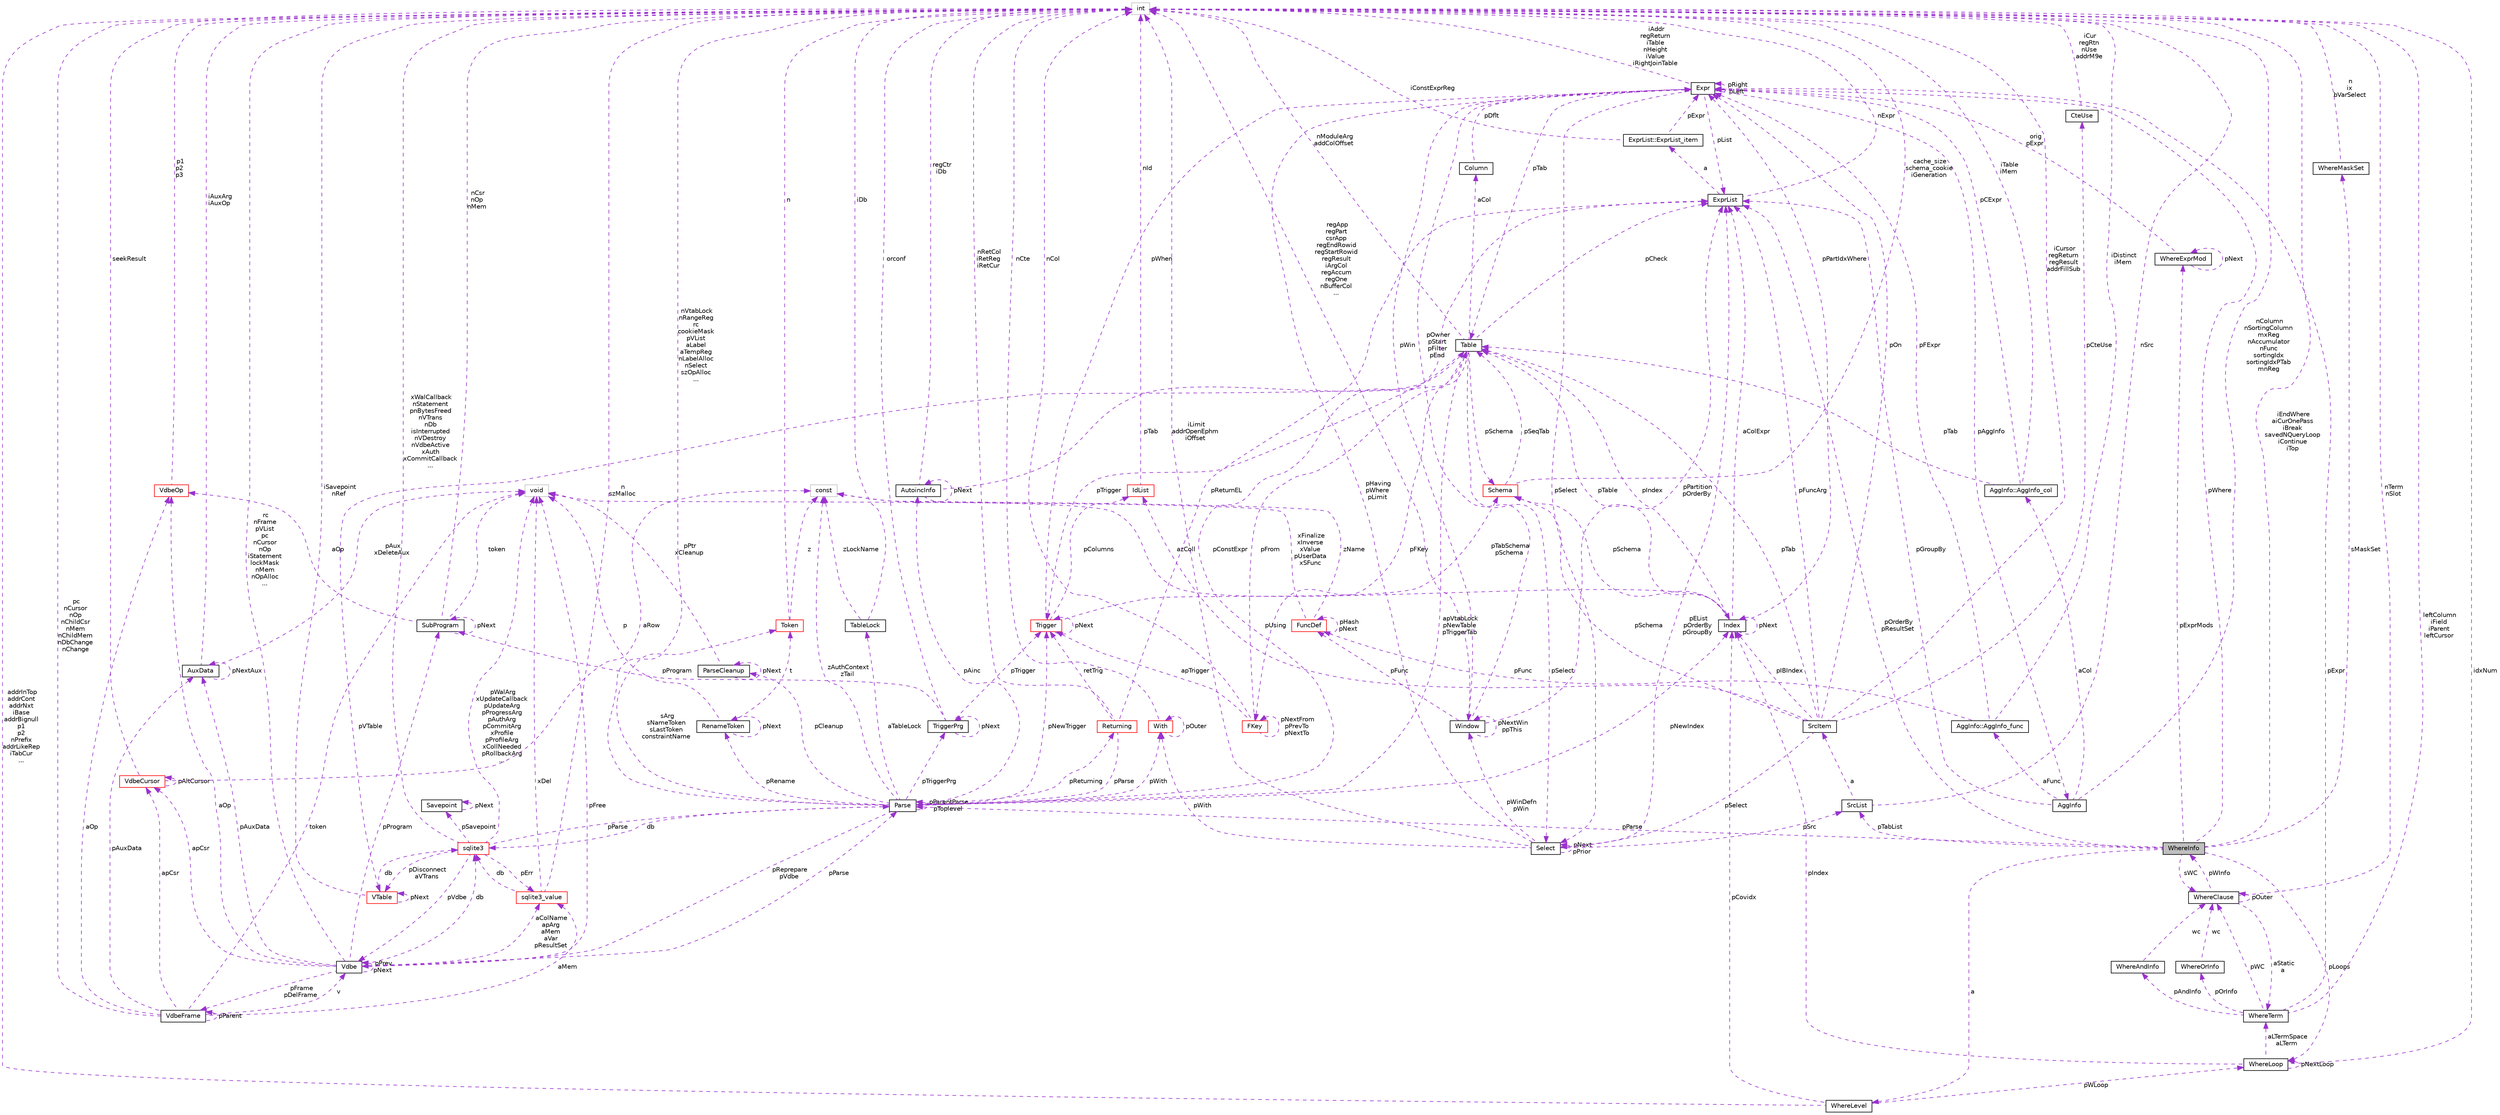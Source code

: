 digraph "WhereInfo"
{
 // LATEX_PDF_SIZE
  edge [fontname="Helvetica",fontsize="10",labelfontname="Helvetica",labelfontsize="10"];
  node [fontname="Helvetica",fontsize="10",shape=record];
  Node1 [label="WhereInfo",height=0.2,width=0.4,color="black", fillcolor="grey75", style="filled", fontcolor="black",tooltip=" "];
  Node2 -> Node1 [dir="back",color="darkorchid3",fontsize="10",style="dashed",label=" pWhere" ];
  Node2 [label="Expr",height=0.2,width=0.4,color="black", fillcolor="white", style="filled",URL="$structExpr.html",tooltip=" "];
  Node3 -> Node2 [dir="back",color="darkorchid3",fontsize="10",style="dashed",label=" pAggInfo" ];
  Node3 [label="AggInfo",height=0.2,width=0.4,color="black", fillcolor="white", style="filled",URL="$structAggInfo.html",tooltip=" "];
  Node4 -> Node3 [dir="back",color="darkorchid3",fontsize="10",style="dashed",label=" aCol" ];
  Node4 [label="AggInfo::AggInfo_col",height=0.2,width=0.4,color="black", fillcolor="white", style="filled",URL="$structAggInfo_1_1AggInfo__col.html",tooltip=" "];
  Node2 -> Node4 [dir="back",color="darkorchid3",fontsize="10",style="dashed",label=" pCExpr" ];
  Node5 -> Node4 [dir="back",color="darkorchid3",fontsize="10",style="dashed",label=" iTable\niMem" ];
  Node5 [label="int",height=0.2,width=0.4,color="grey75", fillcolor="white", style="filled",tooltip=" "];
  Node6 -> Node4 [dir="back",color="darkorchid3",fontsize="10",style="dashed",label=" pTab" ];
  Node6 [label="Table",height=0.2,width=0.4,color="black", fillcolor="white", style="filled",URL="$structTable.html",tooltip=" "];
  Node7 -> Node6 [dir="back",color="darkorchid3",fontsize="10",style="dashed",label=" pSchema" ];
  Node7 [label="Schema",height=0.2,width=0.4,color="red", fillcolor="white", style="filled",URL="$structSchema.html",tooltip=" "];
  Node5 -> Node7 [dir="back",color="darkorchid3",fontsize="10",style="dashed",label=" cache_size\nschema_cookie\niGeneration" ];
  Node6 -> Node7 [dir="back",color="darkorchid3",fontsize="10",style="dashed",label=" pSeqTab" ];
  Node13 -> Node6 [dir="back",color="darkorchid3",fontsize="10",style="dashed",label=" aCol" ];
  Node13 [label="Column",height=0.2,width=0.4,color="black", fillcolor="white", style="filled",URL="$structColumn.html",tooltip=" "];
  Node2 -> Node13 [dir="back",color="darkorchid3",fontsize="10",style="dashed",label=" pDflt" ];
  Node14 -> Node6 [dir="back",color="darkorchid3",fontsize="10",style="dashed",label=" pFKey" ];
  Node14 [label="FKey",height=0.2,width=0.4,color="red", fillcolor="white", style="filled",URL="$structFKey.html",tooltip=" "];
  Node14 -> Node14 [dir="back",color="darkorchid3",fontsize="10",style="dashed",label=" pNextFrom\npPrevTo\npNextTo" ];
  Node5 -> Node14 [dir="back",color="darkorchid3",fontsize="10",style="dashed",label=" nCol" ];
  Node6 -> Node14 [dir="back",color="darkorchid3",fontsize="10",style="dashed",label=" pFrom" ];
  Node16 -> Node14 [dir="back",color="darkorchid3",fontsize="10",style="dashed",label=" apTrigger" ];
  Node16 [label="Trigger",height=0.2,width=0.4,color="red", fillcolor="white", style="filled",URL="$structTrigger.html",tooltip=" "];
  Node7 -> Node16 [dir="back",color="darkorchid3",fontsize="10",style="dashed",label=" pTabSchema\npSchema" ];
  Node2 -> Node16 [dir="back",color="darkorchid3",fontsize="10",style="dashed",label=" pWhen" ];
  Node18 -> Node16 [dir="back",color="darkorchid3",fontsize="10",style="dashed",label=" pColumns" ];
  Node18 [label="IdList",height=0.2,width=0.4,color="red", fillcolor="white", style="filled",URL="$structIdList.html",tooltip=" "];
  Node5 -> Node18 [dir="back",color="darkorchid3",fontsize="10",style="dashed",label=" nId" ];
  Node16 -> Node16 [dir="back",color="darkorchid3",fontsize="10",style="dashed",label=" pNext" ];
  Node33 -> Node6 [dir="back",color="darkorchid3",fontsize="10",style="dashed",label=" pVTable" ];
  Node33 [label="VTable",height=0.2,width=0.4,color="red", fillcolor="white", style="filled",URL="$structVTable.html",tooltip=" "];
  Node34 -> Node33 [dir="back",color="darkorchid3",fontsize="10",style="dashed",label=" db" ];
  Node34 [label="sqlite3",height=0.2,width=0.4,color="red", fillcolor="white", style="filled",URL="$structsqlite3.html",tooltip=" "];
  Node35 -> Node34 [dir="back",color="darkorchid3",fontsize="10",style="dashed",label=" pVdbe" ];
  Node35 [label="Vdbe",height=0.2,width=0.4,color="black", fillcolor="white", style="filled",URL="$structVdbe.html",tooltip=" "];
  Node35 -> Node35 [dir="back",color="darkorchid3",fontsize="10",style="dashed",label=" pPrev\npNext" ];
  Node34 -> Node35 [dir="back",color="darkorchid3",fontsize="10",style="dashed",label=" db" ];
  Node11 -> Node35 [dir="back",color="darkorchid3",fontsize="10",style="dashed",label=" pFree" ];
  Node11 [label="void",height=0.2,width=0.4,color="grey75", fillcolor="white", style="filled",tooltip=" "];
  Node36 -> Node35 [dir="back",color="darkorchid3",fontsize="10",style="dashed",label=" aColName\napArg\naMem\naVar\npResultSet" ];
  Node36 [label="sqlite3_value",height=0.2,width=0.4,color="red", fillcolor="white", style="filled",URL="$structsqlite3__value.html",tooltip=" "];
  Node34 -> Node36 [dir="back",color="darkorchid3",fontsize="10",style="dashed",label=" db" ];
  Node11 -> Node36 [dir="back",color="darkorchid3",fontsize="10",style="dashed",label=" xDel" ];
  Node5 -> Node36 [dir="back",color="darkorchid3",fontsize="10",style="dashed",label=" n\nszMalloc" ];
  Node38 -> Node35 [dir="back",color="darkorchid3",fontsize="10",style="dashed",label=" pFrame\npDelFrame" ];
  Node38 [label="VdbeFrame",height=0.2,width=0.4,color="black", fillcolor="white", style="filled",URL="$structVdbeFrame.html",tooltip=" "];
  Node35 -> Node38 [dir="back",color="darkorchid3",fontsize="10",style="dashed",label=" v" ];
  Node11 -> Node38 [dir="back",color="darkorchid3",fontsize="10",style="dashed",label=" token" ];
  Node36 -> Node38 [dir="back",color="darkorchid3",fontsize="10",style="dashed",label=" aMem" ];
  Node38 -> Node38 [dir="back",color="darkorchid3",fontsize="10",style="dashed",label=" pParent" ];
  Node5 -> Node38 [dir="back",color="darkorchid3",fontsize="10",style="dashed",label=" pc\nnCursor\nnOp\nnChildCsr\nnMem\nnChildMem\nnDbChange\nnChange" ];
  Node39 -> Node38 [dir="back",color="darkorchid3",fontsize="10",style="dashed",label=" pAuxData" ];
  Node39 [label="AuxData",height=0.2,width=0.4,color="black", fillcolor="white", style="filled",URL="$structAuxData.html",tooltip=" "];
  Node11 -> Node39 [dir="back",color="darkorchid3",fontsize="10",style="dashed",label=" pAux\nxDeleteAux" ];
  Node5 -> Node39 [dir="back",color="darkorchid3",fontsize="10",style="dashed",label=" iAuxArg\niAuxOp" ];
  Node39 -> Node39 [dir="back",color="darkorchid3",fontsize="10",style="dashed",label=" pNextAux" ];
  Node40 -> Node38 [dir="back",color="darkorchid3",fontsize="10",style="dashed",label=" apCsr" ];
  Node40 [label="VdbeCursor",height=0.2,width=0.4,color="red", fillcolor="white", style="filled",URL="$structVdbeCursor.html",tooltip=" "];
  Node5 -> Node40 [dir="back",color="darkorchid3",fontsize="10",style="dashed",label=" seekResult" ];
  Node40 -> Node40 [dir="back",color="darkorchid3",fontsize="10",style="dashed",label=" pAltCursor" ];
  Node12 -> Node40 [dir="back",color="darkorchid3",fontsize="10",style="dashed",label=" aRow" ];
  Node12 [label="const",height=0.2,width=0.4,color="grey75", fillcolor="white", style="filled",tooltip=" "];
  Node73 -> Node38 [dir="back",color="darkorchid3",fontsize="10",style="dashed",label=" aOp" ];
  Node73 [label="VdbeOp",height=0.2,width=0.4,color="red", fillcolor="white", style="filled",URL="$structVdbeOp.html",tooltip=" "];
  Node5 -> Node73 [dir="back",color="darkorchid3",fontsize="10",style="dashed",label=" p1\np2\np3" ];
  Node5 -> Node35 [dir="back",color="darkorchid3",fontsize="10",style="dashed",label=" rc\nnFrame\npVList\npc\nnCursor\nnOp\niStatement\nlockMask\nnMem\nnOpAlloc\n..." ];
  Node39 -> Node35 [dir="back",color="darkorchid3",fontsize="10",style="dashed",label=" pAuxData" ];
  Node75 -> Node35 [dir="back",color="darkorchid3",fontsize="10",style="dashed",label=" pProgram" ];
  Node75 [label="SubProgram",height=0.2,width=0.4,color="black", fillcolor="white", style="filled",URL="$structSubProgram.html",tooltip=" "];
  Node11 -> Node75 [dir="back",color="darkorchid3",fontsize="10",style="dashed",label=" token" ];
  Node5 -> Node75 [dir="back",color="darkorchid3",fontsize="10",style="dashed",label=" nCsr\nnOp\nnMem" ];
  Node75 -> Node75 [dir="back",color="darkorchid3",fontsize="10",style="dashed",label=" pNext" ];
  Node73 -> Node75 [dir="back",color="darkorchid3",fontsize="10",style="dashed",label=" aOp" ];
  Node40 -> Node35 [dir="back",color="darkorchid3",fontsize="10",style="dashed",label=" apCsr" ];
  Node78 -> Node35 [dir="back",color="darkorchid3",fontsize="10",style="dashed",label=" pParse" ];
  Node78 [label="Parse",height=0.2,width=0.4,color="black", fillcolor="white", style="filled",URL="$structParse.html",tooltip=" "];
  Node35 -> Node78 [dir="back",color="darkorchid3",fontsize="10",style="dashed",label=" pReprepare\npVdbe" ];
  Node34 -> Node78 [dir="back",color="darkorchid3",fontsize="10",style="dashed",label=" db" ];
  Node79 -> Node78 [dir="back",color="darkorchid3",fontsize="10",style="dashed",label=" pCleanup" ];
  Node79 [label="ParseCleanup",height=0.2,width=0.4,color="black", fillcolor="white", style="filled",URL="$structParseCleanup.html",tooltip=" "];
  Node79 -> Node79 [dir="back",color="darkorchid3",fontsize="10",style="dashed",label=" pNext" ];
  Node11 -> Node79 [dir="back",color="darkorchid3",fontsize="10",style="dashed",label=" pPtr\nxCleanup" ];
  Node80 -> Node78 [dir="back",color="darkorchid3",fontsize="10",style="dashed",label=" aTableLock" ];
  Node80 [label="TableLock",height=0.2,width=0.4,color="black", fillcolor="white", style="filled",URL="$structTableLock.html",tooltip=" "];
  Node5 -> Node80 [dir="back",color="darkorchid3",fontsize="10",style="dashed",label=" iDb" ];
  Node12 -> Node80 [dir="back",color="darkorchid3",fontsize="10",style="dashed",label=" zLockName" ];
  Node81 -> Node78 [dir="back",color="darkorchid3",fontsize="10",style="dashed",label=" sArg\nsNameToken\nsLastToken\nconstraintName" ];
  Node81 [label="Token",height=0.2,width=0.4,color="red", fillcolor="white", style="filled",URL="$classToken.html",tooltip=" "];
  Node5 -> Node81 [dir="back",color="darkorchid3",fontsize="10",style="dashed",label=" n" ];
  Node12 -> Node81 [dir="back",color="darkorchid3",fontsize="10",style="dashed",label=" z" ];
  Node21 -> Node78 [dir="back",color="darkorchid3",fontsize="10",style="dashed",label=" pWith" ];
  Node21 [label="With",height=0.2,width=0.4,color="red", fillcolor="white", style="filled",URL="$structWith.html",tooltip=" "];
  Node21 -> Node21 [dir="back",color="darkorchid3",fontsize="10",style="dashed",label=" pOuter" ];
  Node5 -> Node21 [dir="back",color="darkorchid3",fontsize="10",style="dashed",label=" nCte" ];
  Node5 -> Node78 [dir="back",color="darkorchid3",fontsize="10",style="dashed",label=" nVtabLock\nnRangeReg\nrc\ncookieMask\npVList\naLabel\naTempReg\nnLabelAlloc\nnSelect\nszOpAlloc\n..." ];
  Node6 -> Node78 [dir="back",color="darkorchid3",fontsize="10",style="dashed",label=" apVtabLock\npNewTable\npTriggerTab" ];
  Node16 -> Node78 [dir="back",color="darkorchid3",fontsize="10",style="dashed",label=" pNewTrigger" ];
  Node95 -> Node78 [dir="back",color="darkorchid3",fontsize="10",style="dashed",label=" pTriggerPrg" ];
  Node95 [label="TriggerPrg",height=0.2,width=0.4,color="black", fillcolor="white", style="filled",URL="$structTriggerPrg.html",tooltip=" "];
  Node5 -> Node95 [dir="back",color="darkorchid3",fontsize="10",style="dashed",label=" orconf" ];
  Node75 -> Node95 [dir="back",color="darkorchid3",fontsize="10",style="dashed",label=" pProgram" ];
  Node16 -> Node95 [dir="back",color="darkorchid3",fontsize="10",style="dashed",label=" pTrigger" ];
  Node95 -> Node95 [dir="back",color="darkorchid3",fontsize="10",style="dashed",label=" pNext" ];
  Node96 -> Node78 [dir="back",color="darkorchid3",fontsize="10",style="dashed",label=" pRename" ];
  Node96 [label="RenameToken",height=0.2,width=0.4,color="black", fillcolor="white", style="filled",URL="$structRenameToken.html",tooltip=" "];
  Node81 -> Node96 [dir="back",color="darkorchid3",fontsize="10",style="dashed",label=" t" ];
  Node11 -> Node96 [dir="back",color="darkorchid3",fontsize="10",style="dashed",label=" p" ];
  Node96 -> Node96 [dir="back",color="darkorchid3",fontsize="10",style="dashed",label=" pNext" ];
  Node28 -> Node78 [dir="back",color="darkorchid3",fontsize="10",style="dashed",label=" pNewIndex" ];
  Node28 [label="Index",height=0.2,width=0.4,color="black", fillcolor="white", style="filled",URL="$structIndex.html",tooltip=" "];
  Node7 -> Node28 [dir="back",color="darkorchid3",fontsize="10",style="dashed",label=" pSchema" ];
  Node2 -> Node28 [dir="back",color="darkorchid3",fontsize="10",style="dashed",label=" pPartIdxWhere" ];
  Node6 -> Node28 [dir="back",color="darkorchid3",fontsize="10",style="dashed",label=" pTable" ];
  Node24 -> Node28 [dir="back",color="darkorchid3",fontsize="10",style="dashed",label=" aColExpr" ];
  Node24 [label="ExprList",height=0.2,width=0.4,color="black", fillcolor="white", style="filled",URL="$structExprList.html",tooltip=" "];
  Node25 -> Node24 [dir="back",color="darkorchid3",fontsize="10",style="dashed",label=" a" ];
  Node25 [label="ExprList::ExprList_item",height=0.2,width=0.4,color="black", fillcolor="white", style="filled",URL="$structExprList_1_1ExprList__item.html",tooltip=" "];
  Node2 -> Node25 [dir="back",color="darkorchid3",fontsize="10",style="dashed",label=" pExpr" ];
  Node5 -> Node25 [dir="back",color="darkorchid3",fontsize="10",style="dashed",label=" iConstExprReg" ];
  Node5 -> Node24 [dir="back",color="darkorchid3",fontsize="10",style="dashed",label=" nExpr" ];
  Node12 -> Node28 [dir="back",color="darkorchid3",fontsize="10",style="dashed",label=" azColl" ];
  Node28 -> Node28 [dir="back",color="darkorchid3",fontsize="10",style="dashed",label=" pNext" ];
  Node12 -> Node78 [dir="back",color="darkorchid3",fontsize="10",style="dashed",label=" zAuthContext\nzTail" ];
  Node97 -> Node78 [dir="back",color="darkorchid3",fontsize="10",style="dashed",label=" pReturning" ];
  Node97 [label="Returning",height=0.2,width=0.4,color="red", fillcolor="white", style="filled",URL="$structReturning.html",tooltip=" "];
  Node5 -> Node97 [dir="back",color="darkorchid3",fontsize="10",style="dashed",label=" nRetCol\niRetReg\niRetCur" ];
  Node16 -> Node97 [dir="back",color="darkorchid3",fontsize="10",style="dashed",label=" retTrig" ];
  Node24 -> Node97 [dir="back",color="darkorchid3",fontsize="10",style="dashed",label=" pReturnEL" ];
  Node78 -> Node97 [dir="back",color="darkorchid3",fontsize="10",style="dashed",label=" pParse" ];
  Node98 -> Node78 [dir="back",color="darkorchid3",fontsize="10",style="dashed",label=" pAinc" ];
  Node98 [label="AutoincInfo",height=0.2,width=0.4,color="black", fillcolor="white", style="filled",URL="$structAutoincInfo.html",tooltip=" "];
  Node5 -> Node98 [dir="back",color="darkorchid3",fontsize="10",style="dashed",label=" regCtr\niDb" ];
  Node6 -> Node98 [dir="back",color="darkorchid3",fontsize="10",style="dashed",label=" pTab" ];
  Node98 -> Node98 [dir="back",color="darkorchid3",fontsize="10",style="dashed",label=" pNext" ];
  Node24 -> Node78 [dir="back",color="darkorchid3",fontsize="10",style="dashed",label=" pConstExpr" ];
  Node78 -> Node78 [dir="back",color="darkorchid3",fontsize="10",style="dashed",label=" pParentParse\npToplevel" ];
  Node73 -> Node35 [dir="back",color="darkorchid3",fontsize="10",style="dashed",label=" aOp" ];
  Node99 -> Node34 [dir="back",color="darkorchid3",fontsize="10",style="dashed",label=" pSavepoint" ];
  Node99 [label="Savepoint",height=0.2,width=0.4,color="black", fillcolor="white", style="filled",URL="$structSavepoint.html",tooltip=" "];
  Node99 -> Node99 [dir="back",color="darkorchid3",fontsize="10",style="dashed",label=" pNext" ];
  Node11 -> Node34 [dir="back",color="darkorchid3",fontsize="10",style="dashed",label=" pWalArg\nxUpdateCallback\npUpdateArg\npProgressArg\npAuthArg\npCommitArg\nxProfile\npProfileArg\nxCollNeeded\npRollbackArg\n..." ];
  Node36 -> Node34 [dir="back",color="darkorchid3",fontsize="10",style="dashed",label=" pErr" ];
  Node33 -> Node34 [dir="back",color="darkorchid3",fontsize="10",style="dashed",label=" pDisconnect\naVTrans" ];
  Node5 -> Node34 [dir="back",color="darkorchid3",fontsize="10",style="dashed",label=" xWalCallback\nnStatement\npnBytesFreed\nnVTrans\nnDb\nisInterrupted\nnVDestroy\nnVdbeActive\nxAuth\nxCommitCallback\n..." ];
  Node78 -> Node34 [dir="back",color="darkorchid3",fontsize="10",style="dashed",label=" pParse" ];
  Node33 -> Node33 [dir="back",color="darkorchid3",fontsize="10",style="dashed",label=" pNext" ];
  Node5 -> Node33 [dir="back",color="darkorchid3",fontsize="10",style="dashed",label=" iSavepoint\nnRef" ];
  Node5 -> Node6 [dir="back",color="darkorchid3",fontsize="10",style="dashed",label=" nModuleArg\naddColOffset" ];
  Node16 -> Node6 [dir="back",color="darkorchid3",fontsize="10",style="dashed",label=" pTrigger" ];
  Node20 -> Node6 [dir="back",color="darkorchid3",fontsize="10",style="dashed",label=" pSelect" ];
  Node20 [label="Select",height=0.2,width=0.4,color="black", fillcolor="white", style="filled",URL="$structSelect.html",tooltip=" "];
  Node2 -> Node20 [dir="back",color="darkorchid3",fontsize="10",style="dashed",label=" pHaving\npWhere\npLimit" ];
  Node21 -> Node20 [dir="back",color="darkorchid3",fontsize="10",style="dashed",label=" pWith" ];
  Node5 -> Node20 [dir="back",color="darkorchid3",fontsize="10",style="dashed",label=" iLimit\naddrOpenEphm\niOffset" ];
  Node20 -> Node20 [dir="back",color="darkorchid3",fontsize="10",style="dashed",label=" pNext\npPrior" ];
  Node26 -> Node20 [dir="back",color="darkorchid3",fontsize="10",style="dashed",label=" pSrc" ];
  Node26 [label="SrcList",height=0.2,width=0.4,color="black", fillcolor="white", style="filled",URL="$structSrcList.html",tooltip=" "];
  Node27 -> Node26 [dir="back",color="darkorchid3",fontsize="10",style="dashed",label=" a" ];
  Node27 [label="SrcItem",height=0.2,width=0.4,color="black", fillcolor="white", style="filled",URL="$structSrcItem.html",tooltip=" "];
  Node7 -> Node27 [dir="back",color="darkorchid3",fontsize="10",style="dashed",label=" pSchema" ];
  Node23 -> Node27 [dir="back",color="darkorchid3",fontsize="10",style="dashed",label=" pCteUse" ];
  Node23 [label="CteUse",height=0.2,width=0.4,color="black", fillcolor="white", style="filled",URL="$structCteUse.html",tooltip=" "];
  Node5 -> Node23 [dir="back",color="darkorchid3",fontsize="10",style="dashed",label=" iCur\nregRtn\nnUse\naddrM9e" ];
  Node2 -> Node27 [dir="back",color="darkorchid3",fontsize="10",style="dashed",label=" pOn" ];
  Node18 -> Node27 [dir="back",color="darkorchid3",fontsize="10",style="dashed",label=" pUsing" ];
  Node5 -> Node27 [dir="back",color="darkorchid3",fontsize="10",style="dashed",label=" iCursor\nregReturn\nregResult\naddrFillSub" ];
  Node6 -> Node27 [dir="back",color="darkorchid3",fontsize="10",style="dashed",label=" pTab" ];
  Node20 -> Node27 [dir="back",color="darkorchid3",fontsize="10",style="dashed",label=" pSelect" ];
  Node28 -> Node27 [dir="back",color="darkorchid3",fontsize="10",style="dashed",label=" pIBIndex" ];
  Node24 -> Node27 [dir="back",color="darkorchid3",fontsize="10",style="dashed",label=" pFuncArg" ];
  Node5 -> Node26 [dir="back",color="darkorchid3",fontsize="10",style="dashed",label=" nSrc" ];
  Node24 -> Node20 [dir="back",color="darkorchid3",fontsize="10",style="dashed",label=" pEList\npOrderBy\npGroupBy" ];
  Node29 -> Node20 [dir="back",color="darkorchid3",fontsize="10",style="dashed",label=" pWinDefn\npWin" ];
  Node29 [label="Window",height=0.2,width=0.4,color="black", fillcolor="white", style="filled",URL="$structWindow.html",tooltip=" "];
  Node2 -> Node29 [dir="back",color="darkorchid3",fontsize="10",style="dashed",label=" pOwner\npStart\npFilter\npEnd" ];
  Node5 -> Node29 [dir="back",color="darkorchid3",fontsize="10",style="dashed",label=" regApp\nregPart\ncsrApp\nregEndRowid\nregStartRowid\nregResult\niArgCol\nregAccum\nregOne\nnBufferCol\n..." ];
  Node24 -> Node29 [dir="back",color="darkorchid3",fontsize="10",style="dashed",label=" pPartition\npOrderBy" ];
  Node30 -> Node29 [dir="back",color="darkorchid3",fontsize="10",style="dashed",label=" pFunc" ];
  Node30 [label="FuncDef",height=0.2,width=0.4,color="red", fillcolor="white", style="filled",URL="$structFuncDef.html",tooltip=" "];
  Node11 -> Node30 [dir="back",color="darkorchid3",fontsize="10",style="dashed",label=" xFinalize\nxInverse\nxValue\npUserData\nxSFunc" ];
  Node12 -> Node30 [dir="back",color="darkorchid3",fontsize="10",style="dashed",label=" zName" ];
  Node30 -> Node30 [dir="back",color="darkorchid3",fontsize="10",style="dashed",label=" pHash\npNext" ];
  Node29 -> Node29 [dir="back",color="darkorchid3",fontsize="10",style="dashed",label=" pNextWin\nppThis" ];
  Node24 -> Node6 [dir="back",color="darkorchid3",fontsize="10",style="dashed",label=" pCheck" ];
  Node28 -> Node6 [dir="back",color="darkorchid3",fontsize="10",style="dashed",label=" pIndex" ];
  Node5 -> Node3 [dir="back",color="darkorchid3",fontsize="10",style="dashed",label=" nColumn\nnSortingColumn\nmxReg\nnAccumulator\nnFunc\nsortingIdx\nsortingIdxPTab\nmnReg" ];
  Node107 -> Node3 [dir="back",color="darkorchid3",fontsize="10",style="dashed",label=" aFunc" ];
  Node107 [label="AggInfo::AggInfo_func",height=0.2,width=0.4,color="black", fillcolor="white", style="filled",URL="$structAggInfo_1_1AggInfo__func.html",tooltip=" "];
  Node2 -> Node107 [dir="back",color="darkorchid3",fontsize="10",style="dashed",label=" pFExpr" ];
  Node5 -> Node107 [dir="back",color="darkorchid3",fontsize="10",style="dashed",label=" iDistinct\niMem" ];
  Node30 -> Node107 [dir="back",color="darkorchid3",fontsize="10",style="dashed",label=" pFunc" ];
  Node24 -> Node3 [dir="back",color="darkorchid3",fontsize="10",style="dashed",label=" pGroupBy" ];
  Node2 -> Node2 [dir="back",color="darkorchid3",fontsize="10",style="dashed",label=" pRight\npLeft" ];
  Node5 -> Node2 [dir="back",color="darkorchid3",fontsize="10",style="dashed",label=" iAddr\nregReturn\niTable\nnHeight\niValue\niRightJoinTable" ];
  Node6 -> Node2 [dir="back",color="darkorchid3",fontsize="10",style="dashed",label=" pTab" ];
  Node20 -> Node2 [dir="back",color="darkorchid3",fontsize="10",style="dashed",label=" pSelect" ];
  Node24 -> Node2 [dir="back",color="darkorchid3",fontsize="10",style="dashed",label=" pList" ];
  Node29 -> Node2 [dir="back",color="darkorchid3",fontsize="10",style="dashed",label=" pWin" ];
  Node108 -> Node1 [dir="back",color="darkorchid3",fontsize="10",style="dashed",label=" pLoops" ];
  Node108 [label="WhereLoop",height=0.2,width=0.4,color="black", fillcolor="white", style="filled",URL="$structWhereLoop.html",tooltip=" "];
  Node108 -> Node108 [dir="back",color="darkorchid3",fontsize="10",style="dashed",label=" pNextLoop" ];
  Node109 -> Node108 [dir="back",color="darkorchid3",fontsize="10",style="dashed",label=" aLTermSpace\naLTerm" ];
  Node109 [label="WhereTerm",height=0.2,width=0.4,color="black", fillcolor="white", style="filled",URL="$structWhereTerm.html",tooltip=" "];
  Node110 -> Node109 [dir="back",color="darkorchid3",fontsize="10",style="dashed",label=" pAndInfo" ];
  Node110 [label="WhereAndInfo",height=0.2,width=0.4,color="black", fillcolor="white", style="filled",URL="$structWhereAndInfo.html",tooltip=" "];
  Node111 -> Node110 [dir="back",color="darkorchid3",fontsize="10",style="dashed",label=" wc" ];
  Node111 [label="WhereClause",height=0.2,width=0.4,color="black", fillcolor="white", style="filled",URL="$structWhereClause.html",tooltip=" "];
  Node109 -> Node111 [dir="back",color="darkorchid3",fontsize="10",style="dashed",label=" aStatic\na" ];
  Node1 -> Node111 [dir="back",color="darkorchid3",fontsize="10",style="dashed",label=" pWInfo" ];
  Node5 -> Node111 [dir="back",color="darkorchid3",fontsize="10",style="dashed",label=" nTerm\nnSlot" ];
  Node111 -> Node111 [dir="back",color="darkorchid3",fontsize="10",style="dashed",label=" pOuter" ];
  Node112 -> Node109 [dir="back",color="darkorchid3",fontsize="10",style="dashed",label=" pOrInfo" ];
  Node112 [label="WhereOrInfo",height=0.2,width=0.4,color="black", fillcolor="white", style="filled",URL="$structWhereOrInfo.html",tooltip=" "];
  Node111 -> Node112 [dir="back",color="darkorchid3",fontsize="10",style="dashed",label=" wc" ];
  Node2 -> Node109 [dir="back",color="darkorchid3",fontsize="10",style="dashed",label=" pExpr" ];
  Node5 -> Node109 [dir="back",color="darkorchid3",fontsize="10",style="dashed",label=" leftColumn\niField\niParent\nleftCursor" ];
  Node111 -> Node109 [dir="back",color="darkorchid3",fontsize="10",style="dashed",label=" pWC" ];
  Node5 -> Node108 [dir="back",color="darkorchid3",fontsize="10",style="dashed",label=" idxNum" ];
  Node28 -> Node108 [dir="back",color="darkorchid3",fontsize="10",style="dashed",label=" pIndex" ];
  Node111 -> Node1 [dir="back",color="darkorchid3",fontsize="10",style="dashed",label=" sWC" ];
  Node113 -> Node1 [dir="back",color="darkorchid3",fontsize="10",style="dashed",label=" pExprMods" ];
  Node113 [label="WhereExprMod",height=0.2,width=0.4,color="black", fillcolor="white", style="filled",URL="$structWhereExprMod.html",tooltip=" "];
  Node2 -> Node113 [dir="back",color="darkorchid3",fontsize="10",style="dashed",label=" orig\npExpr" ];
  Node113 -> Node113 [dir="back",color="darkorchid3",fontsize="10",style="dashed",label=" pNext" ];
  Node5 -> Node1 [dir="back",color="darkorchid3",fontsize="10",style="dashed",label=" iEndWhere\naiCurOnePass\niBreak\nsavedNQueryLoop\niContinue\niTop" ];
  Node114 -> Node1 [dir="back",color="darkorchid3",fontsize="10",style="dashed",label=" a" ];
  Node114 [label="WhereLevel",height=0.2,width=0.4,color="black", fillcolor="white", style="filled",URL="$structWhereLevel.html",tooltip=" "];
  Node108 -> Node114 [dir="back",color="darkorchid3",fontsize="10",style="dashed",label=" pWLoop" ];
  Node5 -> Node114 [dir="back",color="darkorchid3",fontsize="10",style="dashed",label=" addrInTop\naddrCont\naddrNxt\niBase\naddrBignull\np1\np2\nnPrefix\naddrLikeRep\niTabCur\n..." ];
  Node28 -> Node114 [dir="back",color="darkorchid3",fontsize="10",style="dashed",label=" pCovidx" ];
  Node115 -> Node1 [dir="back",color="darkorchid3",fontsize="10",style="dashed",label=" sMaskSet" ];
  Node115 [label="WhereMaskSet",height=0.2,width=0.4,color="black", fillcolor="white", style="filled",URL="$structWhereMaskSet.html",tooltip=" "];
  Node5 -> Node115 [dir="back",color="darkorchid3",fontsize="10",style="dashed",label=" n\nix\nbVarSelect" ];
  Node26 -> Node1 [dir="back",color="darkorchid3",fontsize="10",style="dashed",label=" pTabList" ];
  Node24 -> Node1 [dir="back",color="darkorchid3",fontsize="10",style="dashed",label=" pOrderBy\npResultSet" ];
  Node78 -> Node1 [dir="back",color="darkorchid3",fontsize="10",style="dashed",label=" pParse" ];
}
